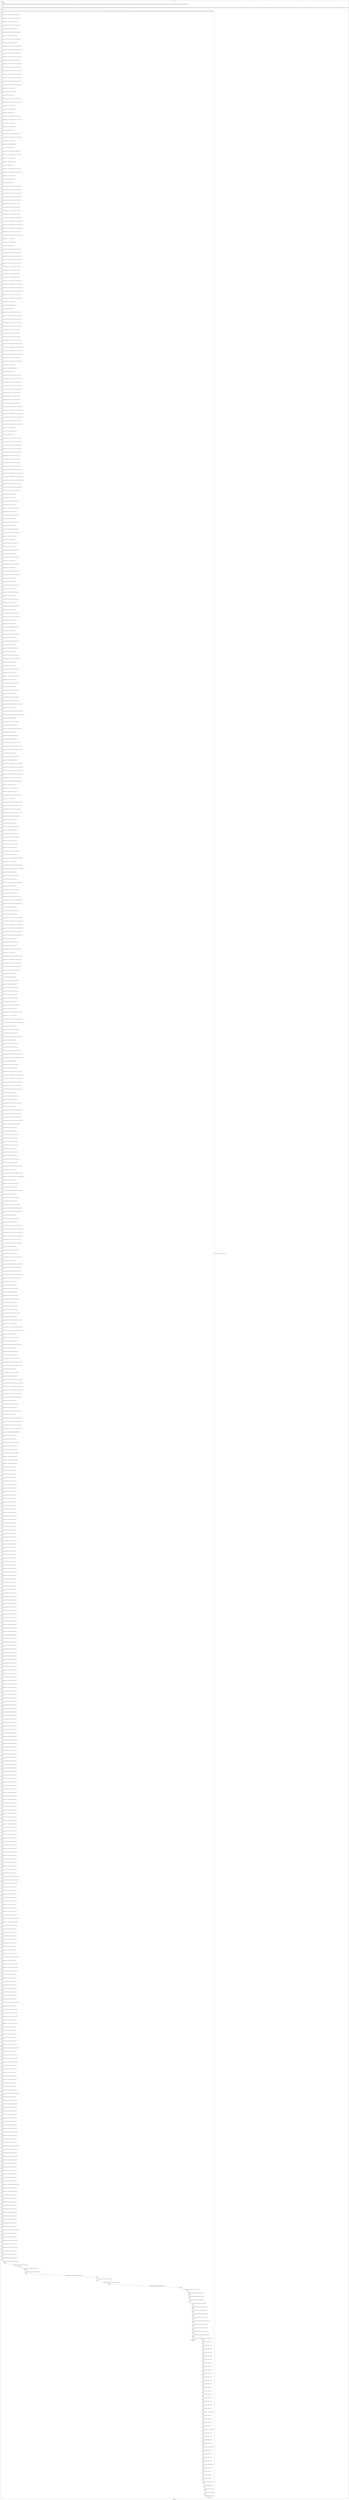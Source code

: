 digraph G {
label="Btor2XCFA";
subgraph cluster_0 {
label="main";
main_init[];
l1[];
l3[];
l4[];
l5[];
l6[];
l7[];
l8[];
l9[];
l10[];
l11[];
l12[];
l13[];
l14[];
l15[];
l16[];
l17[];
l18[];
l19[];
l20[];
l21[];
l22[];
l23[];
l24[];
l25[];
l26[];
l27[];
l28[];
l29[];
l30[];
l31[];
l32[];
l33[];
l34[];
l35[];
l36[];
l37[];
l38[];
l39[];
l40[];
l41[];
l42[];
l43[];
l44[];
l45[];
l46[];
l47[];
l48[];
l49[];
l50[];
l51[];
l52[];
l53[];
l54[];
l55[];
l56[];
l57[];
l58[];
l59[];
l60[];
l61[];
l62[];
l63[];
l64[];
l65[];
l66[];
l67[];
l68[];
l69[];
l70[];
l71[];
l72[];
l73[];
l74[];
l75[];
l76[];
l77[];
l78[];
l79[];
l80[];
l81[];
l82[];
l83[];
l84[];
l85[];
l86[];
l87[];
l88[];
l89[];
l90[];
l91[];
l92[];
l93[];
l94[];
l95[];
l96[];
l97[];
l98[];
l99[];
l100[];
l101[];
l102[];
l103[];
l104[];
l105[];
l106[];
l107[];
l108[];
l109[];
l110[];
l111[];
l112[];
l113[];
l114[];
l115[];
l116[];
l117[];
l118[];
l119[];
l120[];
l121[];
l122[];
l123[];
l124[];
l125[];
l126[];
l127[];
l128[];
l129[];
l130[];
l131[];
l132[];
l133[];
l134[];
l135[];
l136[];
l137[];
l138[];
l139[];
l140[];
l141[];
l142[];
l143[];
l144[];
l145[];
l146[];
l147[];
l148[];
l149[];
l150[];
l151[];
l152[];
l153[];
l154[];
l155[];
l156[];
l157[];
l158[];
l159[];
l160[];
l161[];
l162[];
l163[];
l164[];
l165[];
l166[];
l167[];
l168[];
l169[];
l170[];
l171[];
l172[];
l173[];
l174[];
l175[];
l176[];
l177[];
l178[];
l179[];
l180[];
l181[];
l182[];
l183[];
l184[];
l185[];
l186[];
l187[];
l188[];
l189[];
l190[];
l191[];
l192[];
l193[];
l194[];
l195[];
l196[];
l197[];
l198[];
l199[];
l200[];
l201[];
l202[];
l203[];
l204[];
l205[];
l206[];
l207[];
l208[];
l209[];
l210[];
l211[];
l212[];
l213[];
l214[];
l215[];
l216[];
l217[];
l218[];
l219[];
l220[];
l221[];
l222[];
l223[];
l224[];
l225[];
l226[];
l227[];
l228[];
l229[];
l230[];
l231[];
l232[];
l233[];
l234[];
l235[];
l236[];
l237[];
l238[];
l239[];
l240[];
l241[];
l242[];
l243[];
l244[];
l245[];
l246[];
l247[];
l248[];
l249[];
l250[];
l251[];
l252[];
l253[];
l254[];
l255[];
l256[];
l257[];
l258[];
l259[];
l260[];
l261[];
l262[];
l263[];
l264[];
l265[];
l266[];
l267[];
l268[];
l269[];
l270[];
l271[];
l272[];
l273[];
l274[];
l275[];
l276[];
l277[];
l278[];
l279[];
l280[];
l281[];
l282[];
l283[];
l284[];
l285[];
l286[];
l287[];
l288[];
l289[];
l290[];
l291[];
l292[];
l293[];
l294[];
l295[];
l296[];
l297[];
l298[];
l299[];
l300[];
l301[];
l302[];
l303[];
l304[];
l305[];
l306[];
l307[];
l308[];
l309[];
l310[];
l311[];
l312[];
l313[];
l314[];
l315[];
l316[];
l317[];
l318[];
l319[];
l320[];
l321[];
l322[];
l323[];
l324[];
l325[];
l326[];
l327[];
l328[];
l329[];
l330[];
l331[];
l332[];
l333[];
l334[];
l335[];
l336[];
l337[];
l338[];
l339[];
l340[];
l341[];
l342[];
l343[];
l344[];
l345[];
l346[];
l347[];
l348[];
l349[];
l350[];
l351[];
l352[];
l353[];
l354[];
l355[];
l356[];
l357[];
l358[];
l359[];
l360[];
l361[];
l362[];
l363[];
l364[];
l365[];
l366[];
l367[];
l368[];
l369[];
l370[];
l371[];
l372[];
l373[];
l374[];
l375[];
l376[];
l377[];
l378[];
l379[];
l380[];
l381[];
l382[];
l383[];
l384[];
l385[];
l386[];
l387[];
l388[];
l389[];
l390[];
l391[];
l392[];
l393[];
l394[];
l395[];
l396[];
l397[];
l398[];
l399[];
l400[];
l401[];
l402[];
l403[];
l404[];
l405[];
l406[];
l407[];
l408[];
l409[];
l410[];
l411[];
l412[];
l413[];
l414[];
l415[];
l416[];
l417[];
l418[];
l419[];
l420[];
l421[];
l422[];
l423[];
l424[];
l425[];
l426[];
l427[];
l428[];
l429[];
l430[];
l431[];
l432[];
l433[];
l434[];
l435[];
l436[];
l437[];
l438[];
l439[];
l440[];
l441[];
l442[];
l443[];
l444[];
l445[];
l446[];
l447[];
l448[];
l449[];
l450[];
l451[];
l452[];
l453[];
l454[];
l455[];
l456[];
l457[];
l458[];
l459[];
l460[];
l461[];
l462[];
l463[];
l464[];
l465[];
l466[];
l467[];
l468[];
l469[];
l470[];
l471[];
l472[];
l473[];
l474[];
l475[];
l476[];
l477[];
l478[];
l479[];
l480[];
l481[];
l482[];
l483[];
l484[];
l485[];
l486[];
l487[];
l488[];
l489[];
l490[];
l491[];
l492[];
l493[];
l494[];
l495[];
l496[];
l497[];
l498[];
l499[];
l500[];
l501[];
l502[];
l503[];
l504[];
l505[];
l506[];
l507[];
l508[];
l509[];
l510[];
l511[];
l512[];
l513[];
l514[];
l515[];
l516[];
l517[];
l518[];
l519[];
l520[];
l521[];
l522[];
l523[];
l524[];
l525[];
l526[];
l527[];
l528[];
l529[];
l530[];
l531[];
l532[];
l533[];
l534[];
l535[];
l536[];
l537[];
l538[];
l539[];
l540[];
l541[];
l542[];
l543[];
l544[];
l545[];
l546[];
l547[];
l548[];
l549[];
l550[];
l551[];
l552[];
l553[];
l554[];
l555[];
l556[];
l557[];
l558[];
l559[];
l560[];
l561[];
l562[];
l563[];
l564[];
l565[];
l566[];
l567[];
l568[];
l569[];
l570[];
l571[];
l572[];
l573[];
l574[];
l575[];
l576[];
l577[];
l578[];
l579[];
l580[];
l581[];
l582[];
l583[];
l584[];
l585[];
l586[];
l587[];
l588[];
l589[];
l590[];
l591[];
l592[];
l593[];
l594[];
l595[];
l596[];
l597[];
l598[];
l599[];
l600[];
l601[];
l602[];
l603[];
l604[];
l605[];
l606[];
l607[];
l608[];
l609[];
l610[];
l611[];
l612[];
l613[];
l614[];
l615[];
l616[];
l617[];
l618[];
l619[];
l620[];
l621[];
l622[];
l623[];
l624[];
l625[];
l626[];
l627[];
l628[];
l629[];
l630[];
l631[];
l632[];
l633[];
l634[];
l635[];
l636[];
l637[];
l638[];
l639[];
l640[];
l641[];
l642[];
l643[];
l644[];
l645[];
l646[];
l647[];
l648[];
l649[];
l650[];
l651[];
l652[];
l653[];
l654[];
l655[];
l656[];
l657[];
l658[];
l659[];
l660[];
l661[];
l662[];
l663[];
l664[];
l665[];
l666[];
l667[];
l668[];
main_error[];
l669[];
l670[];
l671[];
l672[];
l673[];
l674[];
l675[];
l676[];
l677[];
l678[];
l679[];
l680[];
l681[];
l682[];
l683[];
l684[];
l685[];
l686[];
l687[];
l688[];
l689[];
l690[];
l691[];
l692[];
l693[];
l694[];
l695[];
l696[];
l697[];
l698[];
l699[];
l700[];
l701[];
l702[];
l703[];
l704[];
l705[];
l706[];
l707[];
l708[];
l709[];
l710[];
l711[];
l712[];
l713[];
l714[];
main_init -> l1 [label="[(assign const_5 #b00000000),(assign const_46 #b0),(assign const_99 #b00000000000000000000000000000001),(assign const_100 #b00000000000000000000000000000000),(assign const_114 #b00000000),(assign const_116 #b00000001),(assign const_141 #b000000000000000000000000),(assign const_190 #b00000010),(assign const_192 #b00000011),(assign const_389 #b00000000000000000000000000000101),(assign const_401 #b00000101),(assign const_510 #b00000000000000000000000000000010),(assign const_555 #b00000000000000000000000000000011),(assign const_600 #b00000000000000000000000000000100)] "];
l3 -> l4 [label="[(havoc input_113),(havoc input_115),(havoc input_120),(havoc input_121),(havoc input_125),(havoc input_126),(havoc input_130),(havoc input_131),(havoc input_135),(havoc input_136),(havoc input_140),(havoc input_148),(havoc input_155),(havoc input_162),(havoc input_169),(havoc input_176),(havoc input_180),(havoc input_181),(havoc input_201),(havoc input_205),(havoc input_206),(havoc input_224),(havoc input_228),(havoc input_229),(havoc input_247),(havoc input_251),(havoc input_252),(havoc input_270),(havoc input_274),(havoc input_275),(havoc input_300),(havoc input_303),(havoc input_319),(havoc input_322),(havoc input_338),(havoc input_341),(havoc input_357),(havoc input_360),(havoc input_376),(havoc input_379)] "];
l4 -> l5 [label="[(assign ternary_101 (ite (= state_55 #b1) const_99 const_100))] "];
l5 -> l6 [label="[(assign ternary_102 (ite (= state_65 #b1) const_99 const_100))] "];
l6 -> l7 [label="[(assign binary_103 (bvadd ternary_101 ternary_102))] "];
l7 -> l8 [label="[(assign ternary_104 (ite (= state_75 #b1) const_99 const_100))] "];
l8 -> l9 [label="[(assign binary_105 (bvadd binary_103 ternary_104))] "];
l9 -> l10 [label="[(assign ternary_106 (ite (= state_85 #b1) const_99 const_100))] "];
l10 -> l11 [label="[(assign binary_107 (bvadd binary_105 ternary_106))] "];
l11 -> l12 [label="[(assign ternary_108 (ite (= state_95 #b1) const_99 const_100))] "];
l12 -> l13 [label="[(assign binary_109 (bvadd binary_107 ternary_108))] "];
l13 -> l14 [label="[(assign comparison_110 (ite (bvule binary_109 const_99) #b1 #b0))] "];
l14 -> l15 [label="[(assign binary_111 (bvand (bvnot state_97) (bvnot comparison_110)))] "];
l15 -> l16 [label="[(assign ternary_117 (ite (= input_115 #b1) const_116 state_6))] "];
l16 -> l17 [label="[(assign ternary_118 (ite (= input_113 #b1) const_114 ternary_117))] "];
l17 -> l18 [label="[(assign ternary_122 (ite (= input_121 #b1) const_116 state_8))] "];
l18 -> l19 [label="[(assign ternary_123 (ite (= input_120 #b1) const_114 ternary_122))] "];
l19 -> l20 [label="[(assign ternary_127 (ite (= input_126 #b1) const_116 state_10))] "];
l20 -> l21 [label="[(assign ternary_128 (ite (= input_125 #b1) const_114 ternary_127))] "];
l21 -> l22 [label="[(assign ternary_132 (ite (= input_131 #b1) const_116 state_12))] "];
l22 -> l23 [label="[(assign ternary_133 (ite (= input_130 #b1) const_114 ternary_132))] "];
l23 -> l24 [label="[(assign ternary_137 (ite (= input_136 #b1) const_116 state_14))] "];
l24 -> l25 [label="[(assign ternary_138 (ite (= input_135 #b1) const_114 ternary_137))] "];
l25 -> l26 [label="[(assign binary_142 (++ const_141 state_28))] "];
l26 -> l27 [label="[(assign binary_143 (bvadd const_99 binary_142))] "];
l27 -> l28 [label="[(assign slice_144 (extract binary_143 0 8))] "];
l28 -> l29 [label="[(assign ternary_145 (ite (= input_113 #b1) slice_144 state_16))] "];
l29 -> l30 [label="[(assign ternary_146 (ite (= input_140 #b1) const_114 ternary_145))] "];
l30 -> l31 [label="[(assign binary_149 (++ const_141 state_32))] "];
l31 -> l32 [label="[(assign binary_150 (bvadd const_99 binary_149))] "];
l32 -> l33 [label="[(assign slice_151 (extract binary_150 0 8))] "];
l33 -> l34 [label="[(assign ternary_152 (ite (= input_120 #b1) slice_151 state_18))] "];
l34 -> l35 [label="[(assign ternary_153 (ite (= input_148 #b1) const_114 ternary_152))] "];
l35 -> l36 [label="[(assign binary_156 (++ const_141 state_36))] "];
l36 -> l37 [label="[(assign binary_157 (bvadd const_99 binary_156))] "];
l37 -> l38 [label="[(assign slice_158 (extract binary_157 0 8))] "];
l38 -> l39 [label="[(assign ternary_159 (ite (= input_125 #b1) slice_158 state_20))] "];
l39 -> l40 [label="[(assign ternary_160 (ite (= input_155 #b1) const_114 ternary_159))] "];
l40 -> l41 [label="[(assign binary_163 (++ const_141 state_40))] "];
l41 -> l42 [label="[(assign binary_164 (bvadd const_99 binary_163))] "];
l42 -> l43 [label="[(assign slice_165 (extract binary_164 0 8))] "];
l43 -> l44 [label="[(assign ternary_166 (ite (= input_130 #b1) slice_165 state_22))] "];
l44 -> l45 [label="[(assign ternary_167 (ite (= input_162 #b1) const_114 ternary_166))] "];
l45 -> l46 [label="[(assign binary_170 (++ const_141 state_44))] "];
l46 -> l47 [label="[(assign binary_171 (bvadd const_99 binary_170))] "];
l47 -> l48 [label="[(assign slice_172 (extract binary_171 0 8))] "];
l48 -> l49 [label="[(assign ternary_173 (ite (= input_135 #b1) slice_172 state_24))] "];
l49 -> l50 [label="[(assign ternary_174 (ite (= input_169 #b1) const_114 ternary_173))] "];
l50 -> l51 [label="[(assign binary_177 (++ const_141 state_26))] "];
l51 -> l52 [label="[(assign binary_178 (bvadd const_99 binary_177))] "];
l52 -> l53 [label="[(assign slice_179 (extract binary_178 0 8))] "];
l53 -> l54 [label="[(assign ternary_182 (ite (= input_115 #b1) const_114 state_26))] "];
l54 -> l55 [label="[(assign ternary_183 (ite (= input_181 #b1) slice_179 ternary_182))] "];
l55 -> l56 [label="[(assign ternary_184 (ite (= input_180 #b1) slice_179 ternary_183))] "];
l56 -> l57 [label="[(assign ternary_185 (ite (= input_113 #b1) const_114 ternary_184))] "];
l57 -> l58 [label="[(assign ternary_186 (ite (= input_176 #b1) slice_179 ternary_185))] "];
l58 -> l59 [label="[(assign comparison_188 (ite (= const_114 state_26) #b1 #b0))] "];
l59 -> l60 [label="[(assign comparison_189 (ite (= const_116 state_26) #b1 #b0))] "];
l60 -> l61 [label="[(assign comparison_191 (ite (= const_190 state_26) #b1 #b0))] "];
l61 -> l62 [label="[(assign comparison_193 (ite (= const_192 state_26) #b1 #b0))] "];
l62 -> l63 [label="[(assign ternary_194 (ite (= comparison_193 #b1) state_22 state_24))] "];
l63 -> l64 [label="[(assign ternary_195 (ite (= comparison_191 #b1) state_20 ternary_194))] "];
l64 -> l65 [label="[(assign ternary_196 (ite (= comparison_189 #b1) state_18 ternary_195))] "];
l65 -> l66 [label="[(assign ternary_197 (ite (= comparison_188 #b1) state_16 ternary_196))] "];
l66 -> l67 [label="[(assign ternary_198 (ite (= input_115 #b1) const_114 state_28))] "];
l67 -> l68 [label="[(assign ternary_199 (ite (= input_181 #b1) ternary_197 ternary_198))] "];
l68 -> l69 [label="[(assign binary_202 (++ const_141 state_30))] "];
l69 -> l70 [label="[(assign binary_203 (bvadd const_99 binary_202))] "];
l70 -> l71 [label="[(assign slice_204 (extract binary_203 0 8))] "];
l71 -> l72 [label="[(assign ternary_207 (ite (= input_121 #b1) const_114 state_30))] "];
l72 -> l73 [label="[(assign ternary_208 (ite (= input_206 #b1) slice_204 ternary_207))] "];
l73 -> l74 [label="[(assign ternary_209 (ite (= input_205 #b1) slice_204 ternary_208))] "];
l74 -> l75 [label="[(assign ternary_210 (ite (= input_120 #b1) const_114 ternary_209))] "];
l75 -> l76 [label="[(assign ternary_211 (ite (= input_201 #b1) slice_204 ternary_210))] "];
l76 -> l77 [label="[(assign comparison_213 (ite (= const_114 state_30) #b1 #b0))] "];
l77 -> l78 [label="[(assign comparison_214 (ite (= const_116 state_30) #b1 #b0))] "];
l78 -> l79 [label="[(assign comparison_215 (ite (= const_190 state_30) #b1 #b0))] "];
l79 -> l80 [label="[(assign comparison_216 (ite (= const_192 state_30) #b1 #b0))] "];
l80 -> l81 [label="[(assign ternary_217 (ite (= comparison_216 #b1) state_22 state_24))] "];
l81 -> l82 [label="[(assign ternary_218 (ite (= comparison_215 #b1) state_20 ternary_217))] "];
l82 -> l83 [label="[(assign ternary_219 (ite (= comparison_214 #b1) state_18 ternary_218))] "];
l83 -> l84 [label="[(assign ternary_220 (ite (= comparison_213 #b1) state_16 ternary_219))] "];
l84 -> l85 [label="[(assign ternary_221 (ite (= input_121 #b1) const_114 state_32))] "];
l85 -> l86 [label="[(assign ternary_222 (ite (= input_206 #b1) ternary_220 ternary_221))] "];
l86 -> l87 [label="[(assign binary_225 (++ const_141 state_34))] "];
l87 -> l88 [label="[(assign binary_226 (bvadd const_99 binary_225))] "];
l88 -> l89 [label="[(assign slice_227 (extract binary_226 0 8))] "];
l89 -> l90 [label="[(assign ternary_230 (ite (= input_126 #b1) const_114 state_34))] "];
l90 -> l91 [label="[(assign ternary_231 (ite (= input_229 #b1) slice_227 ternary_230))] "];
l91 -> l92 [label="[(assign ternary_232 (ite (= input_228 #b1) slice_227 ternary_231))] "];
l92 -> l93 [label="[(assign ternary_233 (ite (= input_125 #b1) const_114 ternary_232))] "];
l93 -> l94 [label="[(assign ternary_234 (ite (= input_224 #b1) slice_227 ternary_233))] "];
l94 -> l95 [label="[(assign comparison_236 (ite (= const_114 state_34) #b1 #b0))] "];
l95 -> l96 [label="[(assign comparison_237 (ite (= const_116 state_34) #b1 #b0))] "];
l96 -> l97 [label="[(assign comparison_238 (ite (= const_190 state_34) #b1 #b0))] "];
l97 -> l98 [label="[(assign comparison_239 (ite (= const_192 state_34) #b1 #b0))] "];
l98 -> l99 [label="[(assign ternary_240 (ite (= comparison_239 #b1) state_22 state_24))] "];
l99 -> l100 [label="[(assign ternary_241 (ite (= comparison_238 #b1) state_20 ternary_240))] "];
l100 -> l101 [label="[(assign ternary_242 (ite (= comparison_237 #b1) state_18 ternary_241))] "];
l101 -> l102 [label="[(assign ternary_243 (ite (= comparison_236 #b1) state_16 ternary_242))] "];
l102 -> l103 [label="[(assign ternary_244 (ite (= input_126 #b1) const_114 state_36))] "];
l103 -> l104 [label="[(assign ternary_245 (ite (= input_229 #b1) ternary_243 ternary_244))] "];
l104 -> l105 [label="[(assign binary_248 (++ const_141 state_38))] "];
l105 -> l106 [label="[(assign binary_249 (bvadd const_99 binary_248))] "];
l106 -> l107 [label="[(assign slice_250 (extract binary_249 0 8))] "];
l107 -> l108 [label="[(assign ternary_253 (ite (= input_131 #b1) const_114 state_38))] "];
l108 -> l109 [label="[(assign ternary_254 (ite (= input_252 #b1) slice_250 ternary_253))] "];
l109 -> l110 [label="[(assign ternary_255 (ite (= input_251 #b1) slice_250 ternary_254))] "];
l110 -> l111 [label="[(assign ternary_256 (ite (= input_130 #b1) const_114 ternary_255))] "];
l111 -> l112 [label="[(assign ternary_257 (ite (= input_247 #b1) slice_250 ternary_256))] "];
l112 -> l113 [label="[(assign comparison_259 (ite (= const_114 state_38) #b1 #b0))] "];
l113 -> l114 [label="[(assign comparison_260 (ite (= const_116 state_38) #b1 #b0))] "];
l114 -> l115 [label="[(assign comparison_261 (ite (= const_190 state_38) #b1 #b0))] "];
l115 -> l116 [label="[(assign comparison_262 (ite (= const_192 state_38) #b1 #b0))] "];
l116 -> l117 [label="[(assign ternary_263 (ite (= comparison_262 #b1) state_22 state_24))] "];
l117 -> l118 [label="[(assign ternary_264 (ite (= comparison_261 #b1) state_20 ternary_263))] "];
l118 -> l119 [label="[(assign ternary_265 (ite (= comparison_260 #b1) state_18 ternary_264))] "];
l119 -> l120 [label="[(assign ternary_266 (ite (= comparison_259 #b1) state_16 ternary_265))] "];
l120 -> l121 [label="[(assign ternary_267 (ite (= input_131 #b1) const_114 state_40))] "];
l121 -> l122 [label="[(assign ternary_268 (ite (= input_252 #b1) ternary_266 ternary_267))] "];
l122 -> l123 [label="[(assign binary_271 (++ const_141 state_42))] "];
l123 -> l124 [label="[(assign binary_272 (bvadd const_99 binary_271))] "];
l124 -> l125 [label="[(assign slice_273 (extract binary_272 0 8))] "];
l125 -> l126 [label="[(assign ternary_276 (ite (= input_136 #b1) const_114 state_42))] "];
l126 -> l127 [label="[(assign ternary_277 (ite (= input_275 #b1) slice_273 ternary_276))] "];
l127 -> l128 [label="[(assign ternary_278 (ite (= input_274 #b1) slice_273 ternary_277))] "];
l128 -> l129 [label="[(assign ternary_279 (ite (= input_135 #b1) const_114 ternary_278))] "];
l129 -> l130 [label="[(assign ternary_280 (ite (= input_270 #b1) slice_273 ternary_279))] "];
l130 -> l131 [label="[(assign comparison_282 (ite (= const_114 state_42) #b1 #b0))] "];
l131 -> l132 [label="[(assign comparison_283 (ite (= const_116 state_42) #b1 #b0))] "];
l132 -> l133 [label="[(assign comparison_284 (ite (= const_190 state_42) #b1 #b0))] "];
l133 -> l134 [label="[(assign comparison_285 (ite (= const_192 state_42) #b1 #b0))] "];
l134 -> l135 [label="[(assign ternary_286 (ite (= comparison_285 #b1) state_22 state_24))] "];
l135 -> l136 [label="[(assign ternary_287 (ite (= comparison_284 #b1) state_20 ternary_286))] "];
l136 -> l137 [label="[(assign ternary_288 (ite (= comparison_283 #b1) state_18 ternary_287))] "];
l137 -> l138 [label="[(assign ternary_289 (ite (= comparison_282 #b1) state_16 ternary_288))] "];
l138 -> l139 [label="[(assign ternary_290 (ite (= input_136 #b1) const_114 state_44))] "];
l139 -> l140 [label="[(assign ternary_291 (ite (= input_275 #b1) ternary_289 ternary_290))] "];
l140 -> l141 [label="[(assign binary_293 (bvand (bvnot state_47) (bvnot input_115)))] "];
l141 -> l142 [label="[(assign binary_294 (bvor binary_293 input_140))] "];
l142 -> l143 [label="[(assign binary_296 (bvor state_49 input_115))] "];
l143 -> l144 [label="[(assign binary_297 (bvand binary_296 (bvnot input_113)))] "];
l144 -> l145 [label="[(assign binary_299 (bvor state_51 input_113))] "];
l145 -> l146 [label="[(assign binary_301 (bvand binary_299 (bvnot input_300)))] "];
l146 -> l147 [label="[(assign binary_302 (bvor binary_301 input_176))] "];
l147 -> l148 [label="[(assign binary_304 (bvand binary_302 (bvnot input_303)))] "];
l148 -> l149 [label="[(assign binary_306 (bvor state_53 input_300))] "];
l149 -> l150 [label="[(assign binary_307 (bvand binary_306 (bvnot input_176)))] "];
l150 -> l151 [label="[(assign binary_309 (bvor state_55 input_303))] "];
l151 -> l152 [label="[(assign binary_310 (bvand binary_309 (bvnot input_140)))] "];
l152 -> l153 [label="[(assign binary_312 (bvand (bvnot state_57) (bvnot input_121)))] "];
l153 -> l154 [label="[(assign binary_313 (bvor binary_312 input_148))] "];
l154 -> l155 [label="[(assign binary_315 (bvor state_59 input_121))] "];
l155 -> l156 [label="[(assign binary_316 (bvand binary_315 (bvnot input_120)))] "];
l156 -> l157 [label="[(assign binary_318 (bvor state_61 input_120))] "];
l157 -> l158 [label="[(assign binary_320 (bvand binary_318 (bvnot input_319)))] "];
l158 -> l159 [label="[(assign binary_321 (bvor binary_320 input_201))] "];
l159 -> l160 [label="[(assign binary_323 (bvand binary_321 (bvnot input_322)))] "];
l160 -> l161 [label="[(assign binary_325 (bvor state_63 input_319))] "];
l161 -> l162 [label="[(assign binary_326 (bvand binary_325 (bvnot input_201)))] "];
l162 -> l163 [label="[(assign binary_328 (bvor state_65 input_322))] "];
l163 -> l164 [label="[(assign binary_329 (bvand binary_328 (bvnot input_148)))] "];
l164 -> l165 [label="[(assign binary_331 (bvand (bvnot state_67) (bvnot input_126)))] "];
l165 -> l166 [label="[(assign binary_332 (bvor binary_331 input_155))] "];
l166 -> l167 [label="[(assign binary_334 (bvor state_69 input_126))] "];
l167 -> l168 [label="[(assign binary_335 (bvand binary_334 (bvnot input_125)))] "];
l168 -> l169 [label="[(assign binary_337 (bvor state_71 input_125))] "];
l169 -> l170 [label="[(assign binary_339 (bvand binary_337 (bvnot input_338)))] "];
l170 -> l171 [label="[(assign binary_340 (bvor binary_339 input_224))] "];
l171 -> l172 [label="[(assign binary_342 (bvand binary_340 (bvnot input_341)))] "];
l172 -> l173 [label="[(assign binary_344 (bvor state_73 input_338))] "];
l173 -> l174 [label="[(assign binary_345 (bvand binary_344 (bvnot input_224)))] "];
l174 -> l175 [label="[(assign binary_347 (bvor state_75 input_341))] "];
l175 -> l176 [label="[(assign binary_348 (bvand binary_347 (bvnot input_155)))] "];
l176 -> l177 [label="[(assign binary_350 (bvand (bvnot state_77) (bvnot input_131)))] "];
l177 -> l178 [label="[(assign binary_351 (bvor binary_350 input_162))] "];
l178 -> l179 [label="[(assign binary_353 (bvor state_79 input_131))] "];
l179 -> l180 [label="[(assign binary_354 (bvand binary_353 (bvnot input_130)))] "];
l180 -> l181 [label="[(assign binary_356 (bvor state_81 input_130))] "];
l181 -> l182 [label="[(assign binary_358 (bvand binary_356 (bvnot input_357)))] "];
l182 -> l183 [label="[(assign binary_359 (bvor binary_358 input_247))] "];
l183 -> l184 [label="[(assign binary_361 (bvand binary_359 (bvnot input_360)))] "];
l184 -> l185 [label="[(assign binary_363 (bvor state_83 input_357))] "];
l185 -> l186 [label="[(assign binary_364 (bvand binary_363 (bvnot input_247)))] "];
l186 -> l187 [label="[(assign binary_366 (bvor state_85 input_360))] "];
l187 -> l188 [label="[(assign binary_367 (bvand binary_366 (bvnot input_162)))] "];
l188 -> l189 [label="[(assign binary_369 (bvand (bvnot state_87) (bvnot input_136)))] "];
l189 -> l190 [label="[(assign binary_370 (bvor binary_369 input_169))] "];
l190 -> l191 [label="[(assign binary_372 (bvor state_89 input_136))] "];
l191 -> l192 [label="[(assign binary_373 (bvand binary_372 (bvnot input_135)))] "];
l192 -> l193 [label="[(assign binary_375 (bvor state_91 input_135))] "];
l193 -> l194 [label="[(assign binary_377 (bvand binary_375 (bvnot input_376)))] "];
l194 -> l195 [label="[(assign binary_378 (bvor binary_377 input_270))] "];
l195 -> l196 [label="[(assign binary_380 (bvand binary_378 (bvnot input_379)))] "];
l196 -> l197 [label="[(assign binary_382 (bvor state_93 input_376))] "];
l197 -> l198 [label="[(assign binary_383 (bvand binary_382 (bvnot input_270)))] "];
l198 -> l199 [label="[(assign binary_385 (bvor state_95 input_379))] "];
l199 -> l200 [label="[(assign binary_386 (bvand binary_385 (bvnot input_169)))] "];
l200 -> l201 [label="[(assign binary_388 (bvor (bvnot state_47) (bvnot input_115)))] "];
l201 -> l202 [label="[(assign comparison_390 (ite (bvule const_389 binary_177) #b1 #b0))] "];
l202 -> l203 [label="[(assign binary_391 (++ const_141 ternary_197))] "];
l203 -> l204 [label="[(assign comparison_392 (ite (bvule binary_391 binary_142) #b1 #b0))] "];
l204 -> l205 [label="[(assign binary_393 (bvand (bvnot comparison_390) (bvnot comparison_392)))] "];
l205 -> l206 [label="[(assign binary_394 (bvand state_49 binary_393))] "];
l206 -> l207 [label="[(assign binary_395 (bvor (bvnot input_181) binary_394))] "];
l207 -> l208 [label="[(assign binary_396 (bvand binary_388 binary_395))] "];
l208 -> l209 [label="[(assign binary_397 (bvand (bvnot comparison_390) comparison_392))] "];
l209 -> l210 [label="[(assign binary_398 (bvand state_49 binary_397))] "];
l210 -> l211 [label="[(assign binary_399 (bvor (bvnot input_180) binary_398))] "];
l211 -> l212 [label="[(assign binary_400 (bvand binary_396 binary_399))] "];
l212 -> l213 [label="[(assign comparison_402 (ite (= const_401 state_26) #b1 #b0))] "];
l213 -> l214 [label="[(assign comparison_403 (ite (bvule const_389 binary_142) #b1 #b0))] "];
l214 -> l215 [label="[(assign binary_404 (bvand comparison_402 (bvnot comparison_403)))] "];
l215 -> l216 [label="[(assign binary_405 (bvand state_49 binary_404))] "];
l216 -> l217 [label="[(assign binary_406 (bvor (bvnot input_113) binary_405))] "];
l217 -> l218 [label="[(assign binary_407 (bvand binary_400 binary_406))] "];
l218 -> l219 [label="[(assign ternary_408 (ite (= comparison_193 #b1) state_12 state_14))] "];
l219 -> l220 [label="[(assign ternary_409 (ite (= comparison_191 #b1) state_10 ternary_408))] "];
l220 -> l221 [label="[(assign ternary_410 (ite (= comparison_189 #b1) state_8 ternary_409))] "];
l221 -> l222 [label="[(assign ternary_411 (ite (= comparison_188 #b1) state_6 ternary_410))] "];
l222 -> l223 [label="[(assign comparison_412 (ite (= const_114 ternary_411) #b1 #b0))] "];
l223 -> l224 [label="[(assign binary_413 (bvand (bvnot comparison_390) comparison_412))] "];
l224 -> l225 [label="[(assign binary_414 (bvand state_51 binary_413))] "];
l225 -> l226 [label="[(assign binary_415 (bvor (bvnot input_300) binary_414))] "];
l226 -> l227 [label="[(assign binary_416 (bvand binary_407 binary_415))] "];
l227 -> l228 [label="[(assign comparison_417 (ite (= const_114 ternary_197) #b1 #b0))] "];
l228 -> l229 [label="[(assign binary_418 (++ const_141 state_16))] "];
l229 -> l230 [label="[(assign comparison_419 (ite (bvule binary_391 binary_418) #b1 #b0))] "];
l230 -> l231 [label="[(assign binary_420 (bvor comparison_417 (bvnot comparison_419)))] "];
l231 -> l232 [label="[(assign comparison_421 (ite (= ternary_197 state_16) #b1 #b0))] "];
l232 -> l233 [label="[(assign comparison_422 (ite (bvule const_100 binary_177) #b1 #b0))] "];
l233 -> l234 [label="[(assign binary_423 (bvand comparison_421 comparison_422))] "];
l234 -> l235 [label="[(assign binary_424 (bvor binary_420 binary_423))] "];
l235 -> l236 [label="[(assign binary_425 (bvand state_53 binary_424))] "];
l236 -> l237 [label="[(assign binary_426 (bvor (bvnot input_176) binary_425))] "];
l237 -> l238 [label="[(assign binary_427 (bvand binary_416 binary_426))] "];
l238 -> l239 [label="[(assign binary_428 (bvand state_51 comparison_402))] "];
l239 -> l240 [label="[(assign binary_429 (bvor (bvnot input_303) binary_428))] "];
l240 -> l241 [label="[(assign binary_430 (bvand binary_427 binary_429))] "];
l241 -> l242 [label="[(assign binary_431 (bvor state_55 (bvnot input_140)))] "];
l242 -> l243 [label="[(assign binary_432 (bvand binary_430 binary_431))] "];
l243 -> l244 [label="[(assign binary_433 (bvor (bvnot state_57) (bvnot input_121)))] "];
l244 -> l245 [label="[(assign binary_434 (bvand binary_432 binary_433))] "];
l245 -> l246 [label="[(assign comparison_435 (ite (bvule const_389 binary_202) #b1 #b0))] "];
l246 -> l247 [label="[(assign binary_436 (++ const_141 ternary_220))] "];
l247 -> l248 [label="[(assign comparison_437 (ite (bvule binary_436 binary_149) #b1 #b0))] "];
l248 -> l249 [label="[(assign binary_438 (bvand (bvnot comparison_435) (bvnot comparison_437)))] "];
l249 -> l250 [label="[(assign binary_439 (bvand state_59 binary_438))] "];
l250 -> l251 [label="[(assign binary_440 (bvor (bvnot input_206) binary_439))] "];
l251 -> l252 [label="[(assign binary_441 (bvand binary_434 binary_440))] "];
l252 -> l253 [label="[(assign binary_442 (bvand (bvnot comparison_435) comparison_437))] "];
l253 -> l254 [label="[(assign binary_443 (bvand state_59 binary_442))] "];
l254 -> l255 [label="[(assign binary_444 (bvor (bvnot input_205) binary_443))] "];
l255 -> l256 [label="[(assign binary_445 (bvand binary_441 binary_444))] "];
l256 -> l257 [label="[(assign comparison_446 (ite (= const_401 state_30) #b1 #b0))] "];
l257 -> l258 [label="[(assign comparison_447 (ite (bvule const_389 binary_149) #b1 #b0))] "];
l258 -> l259 [label="[(assign binary_448 (bvand comparison_446 (bvnot comparison_447)))] "];
l259 -> l260 [label="[(assign binary_449 (bvand state_59 binary_448))] "];
l260 -> l261 [label="[(assign binary_450 (bvor (bvnot input_120) binary_449))] "];
l261 -> l262 [label="[(assign binary_451 (bvand binary_445 binary_450))] "];
l262 -> l263 [label="[(assign ternary_452 (ite (= comparison_216 #b1) state_12 state_14))] "];
l263 -> l264 [label="[(assign ternary_453 (ite (= comparison_215 #b1) state_10 ternary_452))] "];
l264 -> l265 [label="[(assign ternary_454 (ite (= comparison_214 #b1) state_8 ternary_453))] "];
l265 -> l266 [label="[(assign ternary_455 (ite (= comparison_213 #b1) state_6 ternary_454))] "];
l266 -> l267 [label="[(assign comparison_456 (ite (= const_114 ternary_455) #b1 #b0))] "];
l267 -> l268 [label="[(assign binary_457 (bvand (bvnot comparison_435) comparison_456))] "];
l268 -> l269 [label="[(assign binary_458 (bvand state_61 binary_457))] "];
l269 -> l270 [label="[(assign binary_459 (bvor (bvnot input_319) binary_458))] "];
l270 -> l271 [label="[(assign binary_460 (bvand binary_451 binary_459))] "];
l271 -> l272 [label="[(assign comparison_461 (ite (= const_114 ternary_220) #b1 #b0))] "];
l272 -> l273 [label="[(assign binary_462 (++ const_141 state_18))] "];
l273 -> l274 [label="[(assign comparison_463 (ite (bvule binary_436 binary_462) #b1 #b0))] "];
l274 -> l275 [label="[(assign binary_464 (bvor comparison_461 (bvnot comparison_463)))] "];
l275 -> l276 [label="[(assign comparison_465 (ite (= ternary_220 state_18) #b1 #b0))] "];
l276 -> l277 [label="[(assign comparison_466 (ite (bvule const_99 binary_202) #b1 #b0))] "];
l277 -> l278 [label="[(assign binary_467 (bvand comparison_465 comparison_466))] "];
l278 -> l279 [label="[(assign binary_468 (bvor binary_464 binary_467))] "];
l279 -> l280 [label="[(assign binary_469 (bvand state_63 binary_468))] "];
l280 -> l281 [label="[(assign binary_470 (bvor (bvnot input_201) binary_469))] "];
l281 -> l282 [label="[(assign binary_471 (bvand binary_460 binary_470))] "];
l282 -> l283 [label="[(assign binary_472 (bvand state_61 comparison_446))] "];
l283 -> l284 [label="[(assign binary_473 (bvor (bvnot input_322) binary_472))] "];
l284 -> l285 [label="[(assign binary_474 (bvand binary_471 binary_473))] "];
l285 -> l286 [label="[(assign binary_475 (bvor state_65 (bvnot input_148)))] "];
l286 -> l287 [label="[(assign binary_476 (bvand binary_474 binary_475))] "];
l287 -> l288 [label="[(assign binary_477 (bvor (bvnot state_67) (bvnot input_126)))] "];
l288 -> l289 [label="[(assign binary_478 (bvand binary_476 binary_477))] "];
l289 -> l290 [label="[(assign comparison_479 (ite (bvule const_389 binary_225) #b1 #b0))] "];
l290 -> l291 [label="[(assign binary_480 (++ const_141 ternary_243))] "];
l291 -> l292 [label="[(assign comparison_481 (ite (bvule binary_480 binary_156) #b1 #b0))] "];
l292 -> l293 [label="[(assign binary_482 (bvand (bvnot comparison_479) (bvnot comparison_481)))] "];
l293 -> l294 [label="[(assign binary_483 (bvand state_69 binary_482))] "];
l294 -> l295 [label="[(assign binary_484 (bvor (bvnot input_229) binary_483))] "];
l295 -> l296 [label="[(assign binary_485 (bvand binary_478 binary_484))] "];
l296 -> l297 [label="[(assign binary_486 (bvand (bvnot comparison_479) comparison_481))] "];
l297 -> l298 [label="[(assign binary_487 (bvand state_69 binary_486))] "];
l298 -> l299 [label="[(assign binary_488 (bvor (bvnot input_228) binary_487))] "];
l299 -> l300 [label="[(assign binary_489 (bvand binary_485 binary_488))] "];
l300 -> l301 [label="[(assign comparison_490 (ite (= const_401 state_34) #b1 #b0))] "];
l301 -> l302 [label="[(assign comparison_491 (ite (bvule const_389 binary_156) #b1 #b0))] "];
l302 -> l303 [label="[(assign binary_492 (bvand comparison_490 (bvnot comparison_491)))] "];
l303 -> l304 [label="[(assign binary_493 (bvand state_69 binary_492))] "];
l304 -> l305 [label="[(assign binary_494 (bvor (bvnot input_125) binary_493))] "];
l305 -> l306 [label="[(assign binary_495 (bvand binary_489 binary_494))] "];
l306 -> l307 [label="[(assign ternary_496 (ite (= comparison_239 #b1) state_12 state_14))] "];
l307 -> l308 [label="[(assign ternary_497 (ite (= comparison_238 #b1) state_10 ternary_496))] "];
l308 -> l309 [label="[(assign ternary_498 (ite (= comparison_237 #b1) state_8 ternary_497))] "];
l309 -> l310 [label="[(assign ternary_499 (ite (= comparison_236 #b1) state_6 ternary_498))] "];
l310 -> l311 [label="[(assign comparison_500 (ite (= const_114 ternary_499) #b1 #b0))] "];
l311 -> l312 [label="[(assign binary_501 (bvand (bvnot comparison_479) comparison_500))] "];
l312 -> l313 [label="[(assign binary_502 (bvand state_71 binary_501))] "];
l313 -> l314 [label="[(assign binary_503 (bvor (bvnot input_338) binary_502))] "];
l314 -> l315 [label="[(assign binary_504 (bvand binary_495 binary_503))] "];
l315 -> l316 [label="[(assign comparison_505 (ite (= const_114 ternary_243) #b1 #b0))] "];
l316 -> l317 [label="[(assign binary_506 (++ const_141 state_20))] "];
l317 -> l318 [label="[(assign comparison_507 (ite (bvule binary_480 binary_506) #b1 #b0))] "];
l318 -> l319 [label="[(assign binary_508 (bvor comparison_505 (bvnot comparison_507)))] "];
l319 -> l320 [label="[(assign comparison_509 (ite (= ternary_243 state_20) #b1 #b0))] "];
l320 -> l321 [label="[(assign comparison_511 (ite (bvule const_510 binary_225) #b1 #b0))] "];
l321 -> l322 [label="[(assign binary_512 (bvand comparison_509 comparison_511))] "];
l322 -> l323 [label="[(assign binary_513 (bvor binary_508 binary_512))] "];
l323 -> l324 [label="[(assign binary_514 (bvand state_73 binary_513))] "];
l324 -> l325 [label="[(assign binary_515 (bvor (bvnot input_224) binary_514))] "];
l325 -> l326 [label="[(assign binary_516 (bvand binary_504 binary_515))] "];
l326 -> l327 [label="[(assign binary_517 (bvand state_71 comparison_490))] "];
l327 -> l328 [label="[(assign binary_518 (bvor (bvnot input_341) binary_517))] "];
l328 -> l329 [label="[(assign binary_519 (bvand binary_516 binary_518))] "];
l329 -> l330 [label="[(assign binary_520 (bvor state_75 (bvnot input_155)))] "];
l330 -> l331 [label="[(assign binary_521 (bvand binary_519 binary_520))] "];
l331 -> l332 [label="[(assign binary_522 (bvor (bvnot state_77) (bvnot input_131)))] "];
l332 -> l333 [label="[(assign binary_523 (bvand binary_521 binary_522))] "];
l333 -> l334 [label="[(assign comparison_524 (ite (bvule const_389 binary_248) #b1 #b0))] "];
l334 -> l335 [label="[(assign binary_525 (++ const_141 ternary_266))] "];
l335 -> l336 [label="[(assign comparison_526 (ite (bvule binary_525 binary_163) #b1 #b0))] "];
l336 -> l337 [label="[(assign binary_527 (bvand (bvnot comparison_524) (bvnot comparison_526)))] "];
l337 -> l338 [label="[(assign binary_528 (bvand state_79 binary_527))] "];
l338 -> l339 [label="[(assign binary_529 (bvor (bvnot input_252) binary_528))] "];
l339 -> l340 [label="[(assign binary_530 (bvand binary_523 binary_529))] "];
l340 -> l341 [label="[(assign binary_531 (bvand (bvnot comparison_524) comparison_526))] "];
l341 -> l342 [label="[(assign binary_532 (bvand state_79 binary_531))] "];
l342 -> l343 [label="[(assign binary_533 (bvor (bvnot input_251) binary_532))] "];
l343 -> l344 [label="[(assign binary_534 (bvand binary_530 binary_533))] "];
l344 -> l345 [label="[(assign comparison_535 (ite (= const_401 state_38) #b1 #b0))] "];
l345 -> l346 [label="[(assign comparison_536 (ite (bvule const_389 binary_163) #b1 #b0))] "];
l346 -> l347 [label="[(assign binary_537 (bvand comparison_535 (bvnot comparison_536)))] "];
l347 -> l348 [label="[(assign binary_538 (bvand state_79 binary_537))] "];
l348 -> l349 [label="[(assign binary_539 (bvor (bvnot input_130) binary_538))] "];
l349 -> l350 [label="[(assign binary_540 (bvand binary_534 binary_539))] "];
l350 -> l351 [label="[(assign ternary_541 (ite (= comparison_262 #b1) state_12 state_14))] "];
l351 -> l352 [label="[(assign ternary_542 (ite (= comparison_261 #b1) state_10 ternary_541))] "];
l352 -> l353 [label="[(assign ternary_543 (ite (= comparison_260 #b1) state_8 ternary_542))] "];
l353 -> l354 [label="[(assign ternary_544 (ite (= comparison_259 #b1) state_6 ternary_543))] "];
l354 -> l355 [label="[(assign comparison_545 (ite (= const_114 ternary_544) #b1 #b0))] "];
l355 -> l356 [label="[(assign binary_546 (bvand (bvnot comparison_524) comparison_545))] "];
l356 -> l357 [label="[(assign binary_547 (bvand state_81 binary_546))] "];
l357 -> l358 [label="[(assign binary_548 (bvor (bvnot input_357) binary_547))] "];
l358 -> l359 [label="[(assign binary_549 (bvand binary_540 binary_548))] "];
l359 -> l360 [label="[(assign comparison_550 (ite (= const_114 ternary_266) #b1 #b0))] "];
l360 -> l361 [label="[(assign binary_551 (++ const_141 state_22))] "];
l361 -> l362 [label="[(assign comparison_552 (ite (bvule binary_525 binary_551) #b1 #b0))] "];
l362 -> l363 [label="[(assign binary_553 (bvor comparison_550 (bvnot comparison_552)))] "];
l363 -> l364 [label="[(assign comparison_554 (ite (= ternary_266 state_22) #b1 #b0))] "];
l364 -> l365 [label="[(assign comparison_556 (ite (bvule const_555 binary_248) #b1 #b0))] "];
l365 -> l366 [label="[(assign binary_557 (bvand comparison_554 comparison_556))] "];
l366 -> l367 [label="[(assign binary_558 (bvor binary_553 binary_557))] "];
l367 -> l368 [label="[(assign binary_559 (bvand state_83 binary_558))] "];
l368 -> l369 [label="[(assign binary_560 (bvor (bvnot input_247) binary_559))] "];
l369 -> l370 [label="[(assign binary_561 (bvand binary_549 binary_560))] "];
l370 -> l371 [label="[(assign binary_562 (bvand state_81 comparison_535))] "];
l371 -> l372 [label="[(assign binary_563 (bvor (bvnot input_360) binary_562))] "];
l372 -> l373 [label="[(assign binary_564 (bvand binary_561 binary_563))] "];
l373 -> l374 [label="[(assign binary_565 (bvor state_85 (bvnot input_162)))] "];
l374 -> l375 [label="[(assign binary_566 (bvand binary_564 binary_565))] "];
l375 -> l376 [label="[(assign binary_567 (bvor (bvnot state_87) (bvnot input_136)))] "];
l376 -> l377 [label="[(assign binary_568 (bvand binary_566 binary_567))] "];
l377 -> l378 [label="[(assign comparison_569 (ite (bvule const_389 binary_271) #b1 #b0))] "];
l378 -> l379 [label="[(assign binary_570 (++ const_141 ternary_289))] "];
l379 -> l380 [label="[(assign comparison_571 (ite (bvule binary_570 binary_170) #b1 #b0))] "];
l380 -> l381 [label="[(assign binary_572 (bvand (bvnot comparison_569) (bvnot comparison_571)))] "];
l381 -> l382 [label="[(assign binary_573 (bvand state_89 binary_572))] "];
l382 -> l383 [label="[(assign binary_574 (bvor (bvnot input_275) binary_573))] "];
l383 -> l384 [label="[(assign binary_575 (bvand binary_568 binary_574))] "];
l384 -> l385 [label="[(assign binary_576 (bvand (bvnot comparison_569) comparison_571))] "];
l385 -> l386 [label="[(assign binary_577 (bvand state_89 binary_576))] "];
l386 -> l387 [label="[(assign binary_578 (bvor (bvnot input_274) binary_577))] "];
l387 -> l388 [label="[(assign binary_579 (bvand binary_575 binary_578))] "];
l388 -> l389 [label="[(assign comparison_580 (ite (= const_401 state_42) #b1 #b0))] "];
l389 -> l390 [label="[(assign comparison_581 (ite (bvule const_389 binary_170) #b1 #b0))] "];
l390 -> l391 [label="[(assign binary_582 (bvand comparison_580 (bvnot comparison_581)))] "];
l391 -> l392 [label="[(assign binary_583 (bvand state_89 binary_582))] "];
l392 -> l393 [label="[(assign binary_584 (bvor (bvnot input_135) binary_583))] "];
l393 -> l394 [label="[(assign binary_585 (bvand binary_579 binary_584))] "];
l394 -> l395 [label="[(assign ternary_586 (ite (= comparison_285 #b1) state_12 state_14))] "];
l395 -> l396 [label="[(assign ternary_587 (ite (= comparison_284 #b1) state_10 ternary_586))] "];
l396 -> l397 [label="[(assign ternary_588 (ite (= comparison_283 #b1) state_8 ternary_587))] "];
l397 -> l398 [label="[(assign ternary_589 (ite (= comparison_282 #b1) state_6 ternary_588))] "];
l398 -> l399 [label="[(assign comparison_590 (ite (= const_114 ternary_589) #b1 #b0))] "];
l399 -> l400 [label="[(assign binary_591 (bvand (bvnot comparison_569) comparison_590))] "];
l400 -> l401 [label="[(assign binary_592 (bvand state_91 binary_591))] "];
l401 -> l402 [label="[(assign binary_593 (bvor (bvnot input_376) binary_592))] "];
l402 -> l403 [label="[(assign binary_594 (bvand binary_585 binary_593))] "];
l403 -> l404 [label="[(assign comparison_595 (ite (= const_114 ternary_289) #b1 #b0))] "];
l404 -> l405 [label="[(assign binary_596 (++ const_141 state_24))] "];
l405 -> l406 [label="[(assign comparison_597 (ite (bvule binary_570 binary_596) #b1 #b0))] "];
l406 -> l407 [label="[(assign binary_598 (bvor comparison_595 (bvnot comparison_597)))] "];
l407 -> l408 [label="[(assign comparison_599 (ite (= ternary_289 state_24) #b1 #b0))] "];
l408 -> l409 [label="[(assign comparison_601 (ite (bvule const_600 binary_271) #b1 #b0))] "];
l409 -> l410 [label="[(assign binary_602 (bvand comparison_599 comparison_601))] "];
l410 -> l411 [label="[(assign binary_603 (bvor binary_598 binary_602))] "];
l411 -> l412 [label="[(assign binary_604 (bvand state_93 binary_603))] "];
l412 -> l413 [label="[(assign binary_605 (bvor (bvnot input_270) binary_604))] "];
l413 -> l414 [label="[(assign binary_606 (bvand binary_594 binary_605))] "];
l414 -> l415 [label="[(assign binary_607 (bvand state_91 comparison_580))] "];
l415 -> l416 [label="[(assign binary_608 (bvor (bvnot input_379) binary_607))] "];
l416 -> l417 [label="[(assign binary_609 (bvand binary_606 binary_608))] "];
l417 -> l418 [label="[(assign binary_610 (bvor state_95 (bvnot input_169)))] "];
l418 -> l419 [label="[(assign binary_611 (bvand binary_609 binary_610))] "];
l419 -> l420 [label="[(assign binary_612 (bvor input_115 input_181))] "];
l420 -> l421 [label="[(assign binary_613 (bvor input_180 binary_612))] "];
l421 -> l422 [label="[(assign binary_614 (bvor input_113 binary_613))] "];
l422 -> l423 [label="[(assign binary_615 (bvor input_300 binary_614))] "];
l423 -> l424 [label="[(assign binary_616 (bvor input_176 binary_615))] "];
l424 -> l425 [label="[(assign binary_617 (bvor input_303 binary_616))] "];
l425 -> l426 [label="[(assign binary_618 (bvor input_140 binary_617))] "];
l426 -> l427 [label="[(assign binary_619 (bvor input_121 binary_618))] "];
l427 -> l428 [label="[(assign binary_620 (bvor input_206 binary_619))] "];
l428 -> l429 [label="[(assign binary_621 (bvor input_205 binary_620))] "];
l429 -> l430 [label="[(assign binary_622 (bvor input_120 binary_621))] "];
l430 -> l431 [label="[(assign binary_623 (bvor input_319 binary_622))] "];
l431 -> l432 [label="[(assign binary_624 (bvor input_201 binary_623))] "];
l432 -> l433 [label="[(assign binary_625 (bvor input_322 binary_624))] "];
l433 -> l434 [label="[(assign binary_626 (bvor input_148 binary_625))] "];
l434 -> l435 [label="[(assign binary_627 (bvor input_126 binary_626))] "];
l435 -> l436 [label="[(assign binary_628 (bvor input_229 binary_627))] "];
l436 -> l437 [label="[(assign binary_629 (bvor input_228 binary_628))] "];
l437 -> l438 [label="[(assign binary_630 (bvor input_125 binary_629))] "];
l438 -> l439 [label="[(assign binary_631 (bvor input_338 binary_630))] "];
l439 -> l440 [label="[(assign binary_632 (bvor input_224 binary_631))] "];
l440 -> l441 [label="[(assign binary_633 (bvor input_341 binary_632))] "];
l441 -> l442 [label="[(assign binary_634 (bvor input_155 binary_633))] "];
l442 -> l443 [label="[(assign binary_635 (bvor input_131 binary_634))] "];
l443 -> l444 [label="[(assign binary_636 (bvor input_252 binary_635))] "];
l444 -> l445 [label="[(assign binary_637 (bvor input_251 binary_636))] "];
l445 -> l446 [label="[(assign binary_638 (bvor input_130 binary_637))] "];
l446 -> l447 [label="[(assign binary_639 (bvor input_357 binary_638))] "];
l447 -> l448 [label="[(assign binary_640 (bvor input_247 binary_639))] "];
l448 -> l449 [label="[(assign binary_641 (bvor input_360 binary_640))] "];
l449 -> l450 [label="[(assign binary_642 (bvor input_162 binary_641))] "];
l450 -> l451 [label="[(assign binary_643 (bvor input_136 binary_642))] "];
l451 -> l452 [label="[(assign binary_644 (bvor input_275 binary_643))] "];
l452 -> l453 [label="[(assign binary_645 (bvor input_274 binary_644))] "];
l453 -> l454 [label="[(assign binary_646 (bvor input_135 binary_645))] "];
l454 -> l455 [label="[(assign binary_647 (bvor input_376 binary_646))] "];
l455 -> l456 [label="[(assign binary_648 (bvor input_270 binary_647))] "];
l456 -> l457 [label="[(assign binary_649 (bvor input_379 binary_648))] "];
l457 -> l458 [label="[(assign binary_650 (bvor input_169 binary_649))] "];
l458 -> l459 [label="[(assign binary_651 (bvand binary_611 binary_650))] "];
l459 -> l460 [label="[(assign binary_652 (bvand input_115 input_181))] "];
l460 -> l461 [label="[(assign binary_653 (bvand input_180 binary_612))] "];
l461 -> l462 [label="[(assign binary_654 (bvor binary_652 binary_653))] "];
l462 -> l463 [label="[(assign binary_655 (bvand input_113 binary_613))] "];
l463 -> l464 [label="[(assign binary_656 (bvor binary_654 binary_655))] "];
l464 -> l465 [label="[(assign binary_657 (bvand input_300 binary_614))] "];
l465 -> l466 [label="[(assign binary_658 (bvor binary_656 binary_657))] "];
l466 -> l467 [label="[(assign binary_659 (bvand input_176 binary_615))] "];
l467 -> l468 [label="[(assign binary_660 (bvor binary_658 binary_659))] "];
l468 -> l469 [label="[(assign binary_661 (bvand input_303 binary_616))] "];
l469 -> l470 [label="[(assign binary_662 (bvor binary_660 binary_661))] "];
l470 -> l471 [label="[(assign binary_663 (bvand input_140 binary_617))] "];
l471 -> l472 [label="[(assign binary_664 (bvor binary_662 binary_663))] "];
l472 -> l473 [label="[(assign binary_665 (bvand input_121 binary_618))] "];
l473 -> l474 [label="[(assign binary_666 (bvor binary_664 binary_665))] "];
l474 -> l475 [label="[(assign binary_667 (bvand input_206 binary_619))] "];
l475 -> l476 [label="[(assign binary_668 (bvor binary_666 binary_667))] "];
l476 -> l477 [label="[(assign binary_669 (bvand input_205 binary_620))] "];
l477 -> l478 [label="[(assign binary_670 (bvor binary_668 binary_669))] "];
l478 -> l479 [label="[(assign binary_671 (bvand input_120 binary_621))] "];
l479 -> l480 [label="[(assign binary_672 (bvor binary_670 binary_671))] "];
l480 -> l481 [label="[(assign binary_673 (bvand input_319 binary_622))] "];
l481 -> l482 [label="[(assign binary_674 (bvor binary_672 binary_673))] "];
l482 -> l483 [label="[(assign binary_675 (bvand input_201 binary_623))] "];
l483 -> l484 [label="[(assign binary_676 (bvor binary_674 binary_675))] "];
l484 -> l485 [label="[(assign binary_677 (bvand input_322 binary_624))] "];
l485 -> l486 [label="[(assign binary_678 (bvor binary_676 binary_677))] "];
l486 -> l487 [label="[(assign binary_679 (bvand input_148 binary_625))] "];
l487 -> l488 [label="[(assign binary_680 (bvor binary_678 binary_679))] "];
l488 -> l489 [label="[(assign binary_681 (bvand input_126 binary_626))] "];
l489 -> l490 [label="[(assign binary_682 (bvor binary_680 binary_681))] "];
l490 -> l491 [label="[(assign binary_683 (bvand input_229 binary_627))] "];
l491 -> l492 [label="[(assign binary_684 (bvor binary_682 binary_683))] "];
l492 -> l493 [label="[(assign binary_685 (bvand input_228 binary_628))] "];
l493 -> l494 [label="[(assign binary_686 (bvor binary_684 binary_685))] "];
l494 -> l495 [label="[(assign binary_687 (bvand input_125 binary_629))] "];
l495 -> l496 [label="[(assign binary_688 (bvor binary_686 binary_687))] "];
l496 -> l497 [label="[(assign binary_689 (bvand input_338 binary_630))] "];
l497 -> l498 [label="[(assign binary_690 (bvor binary_688 binary_689))] "];
l498 -> l499 [label="[(assign binary_691 (bvand input_224 binary_631))] "];
l499 -> l500 [label="[(assign binary_692 (bvor binary_690 binary_691))] "];
l500 -> l501 [label="[(assign binary_693 (bvand input_341 binary_632))] "];
l501 -> l502 [label="[(assign binary_694 (bvor binary_692 binary_693))] "];
l502 -> l503 [label="[(assign binary_695 (bvand input_155 binary_633))] "];
l503 -> l504 [label="[(assign binary_696 (bvor binary_694 binary_695))] "];
l504 -> l505 [label="[(assign binary_697 (bvand input_131 binary_634))] "];
l505 -> l506 [label="[(assign binary_698 (bvor binary_696 binary_697))] "];
l506 -> l507 [label="[(assign binary_699 (bvand input_252 binary_635))] "];
l507 -> l508 [label="[(assign binary_700 (bvor binary_698 binary_699))] "];
l508 -> l509 [label="[(assign binary_701 (bvand input_251 binary_636))] "];
l509 -> l510 [label="[(assign binary_702 (bvor binary_700 binary_701))] "];
l510 -> l511 [label="[(assign binary_703 (bvand input_130 binary_637))] "];
l511 -> l512 [label="[(assign binary_704 (bvor binary_702 binary_703))] "];
l512 -> l513 [label="[(assign binary_705 (bvand input_357 binary_638))] "];
l513 -> l514 [label="[(assign binary_706 (bvor binary_704 binary_705))] "];
l514 -> l515 [label="[(assign binary_707 (bvand input_247 binary_639))] "];
l515 -> l516 [label="[(assign binary_708 (bvor binary_706 binary_707))] "];
l516 -> l517 [label="[(assign binary_709 (bvand input_360 binary_640))] "];
l517 -> l518 [label="[(assign binary_710 (bvor binary_708 binary_709))] "];
l518 -> l519 [label="[(assign binary_711 (bvand input_162 binary_641))] "];
l519 -> l520 [label="[(assign binary_712 (bvor binary_710 binary_711))] "];
l520 -> l521 [label="[(assign binary_713 (bvand input_136 binary_642))] "];
l521 -> l522 [label="[(assign binary_714 (bvor binary_712 binary_713))] "];
l522 -> l523 [label="[(assign binary_715 (bvand input_275 binary_643))] "];
l523 -> l524 [label="[(assign binary_716 (bvor binary_714 binary_715))] "];
l524 -> l525 [label="[(assign binary_717 (bvand input_274 binary_644))] "];
l525 -> l526 [label="[(assign binary_718 (bvor binary_716 binary_717))] "];
l526 -> l527 [label="[(assign binary_719 (bvand input_135 binary_645))] "];
l527 -> l528 [label="[(assign binary_720 (bvor binary_718 binary_719))] "];
l528 -> l529 [label="[(assign binary_721 (bvand input_376 binary_646))] "];
l529 -> l530 [label="[(assign binary_722 (bvor binary_720 binary_721))] "];
l530 -> l531 [label="[(assign binary_723 (bvand input_270 binary_647))] "];
l531 -> l532 [label="[(assign binary_724 (bvor binary_722 binary_723))] "];
l532 -> l533 [label="[(assign binary_725 (bvand input_379 binary_648))] "];
l533 -> l534 [label="[(assign binary_726 (bvor binary_724 binary_725))] "];
l534 -> l535 [label="[(assign binary_727 (bvand input_169 binary_649))] "];
l535 -> l536 [label="[(assign binary_728 (bvor binary_726 binary_727))] "];
l536 -> l537 [label="[(assign binary_729 (bvand binary_651 (bvnot binary_728)))] "];
l537 -> l538 [label="[(assign binary_730 (bvand (bvnot state_47) state_49))] "];
l538 -> l539 [label="[(assign binary_731 (bvor (bvnot state_47) state_49))] "];
l539 -> l540 [label="[(assign binary_732 (bvand state_51 binary_731))] "];
l540 -> l541 [label="[(assign binary_733 (bvor binary_730 binary_732))] "];
l541 -> l542 [label="[(assign binary_734 (bvor state_51 binary_731))] "];
l542 -> l543 [label="[(assign binary_735 (bvand state_53 binary_734))] "];
l543 -> l544 [label="[(assign binary_736 (bvor binary_733 binary_735))] "];
l544 -> l545 [label="[(assign binary_737 (bvor state_53 binary_734))] "];
l545 -> l546 [label="[(assign binary_738 (bvand state_55 binary_737))] "];
l546 -> l547 [label="[(assign binary_739 (bvor binary_736 binary_738))] "];
l547 -> l548 [label="[(assign binary_740 (bvor state_55 binary_737))] "];
l548 -> l549 [label="[(assign binary_741 (bvand (bvnot binary_739) binary_740))] "];
l549 -> l550 [label="[(assign binary_742 (bvand (bvnot state_57) state_59))] "];
l550 -> l551 [label="[(assign binary_743 (bvor (bvnot state_57) state_59))] "];
l551 -> l552 [label="[(assign binary_744 (bvand state_61 binary_743))] "];
l552 -> l553 [label="[(assign binary_745 (bvor binary_742 binary_744))] "];
l553 -> l554 [label="[(assign binary_746 (bvor state_61 binary_743))] "];
l554 -> l555 [label="[(assign binary_747 (bvand state_63 binary_746))] "];
l555 -> l556 [label="[(assign binary_748 (bvor binary_745 binary_747))] "];
l556 -> l557 [label="[(assign binary_749 (bvor state_63 binary_746))] "];
l557 -> l558 [label="[(assign binary_750 (bvand state_65 binary_749))] "];
l558 -> l559 [label="[(assign binary_751 (bvor binary_748 binary_750))] "];
l559 -> l560 [label="[(assign binary_752 (bvand binary_741 (bvnot binary_751)))] "];
l560 -> l561 [label="[(assign binary_753 (bvor state_65 binary_749))] "];
l561 -> l562 [label="[(assign binary_754 (bvand binary_752 binary_753))] "];
l562 -> l563 [label="[(assign binary_755 (bvand (bvnot state_67) state_69))] "];
l563 -> l564 [label="[(assign binary_756 (bvor (bvnot state_67) state_69))] "];
l564 -> l565 [label="[(assign binary_757 (bvand state_71 binary_756))] "];
l565 -> l566 [label="[(assign binary_758 (bvor binary_755 binary_757))] "];
l566 -> l567 [label="[(assign binary_759 (bvor state_71 binary_756))] "];
l567 -> l568 [label="[(assign binary_760 (bvand state_73 binary_759))] "];
l568 -> l569 [label="[(assign binary_761 (bvor binary_758 binary_760))] "];
l569 -> l570 [label="[(assign binary_762 (bvor state_73 binary_759))] "];
l570 -> l571 [label="[(assign binary_763 (bvand state_75 binary_762))] "];
l571 -> l572 [label="[(assign binary_764 (bvor binary_761 binary_763))] "];
l572 -> l573 [label="[(assign binary_765 (bvand binary_754 (bvnot binary_764)))] "];
l573 -> l574 [label="[(assign binary_766 (bvor state_75 binary_762))] "];
l574 -> l575 [label="[(assign binary_767 (bvand binary_765 binary_766))] "];
l575 -> l576 [label="[(assign binary_768 (bvand (bvnot state_77) state_79))] "];
l576 -> l577 [label="[(assign binary_769 (bvor (bvnot state_77) state_79))] "];
l577 -> l578 [label="[(assign binary_770 (bvand state_81 binary_769))] "];
l578 -> l579 [label="[(assign binary_771 (bvor binary_768 binary_770))] "];
l579 -> l580 [label="[(assign binary_772 (bvor state_81 binary_769))] "];
l580 -> l581 [label="[(assign binary_773 (bvand state_83 binary_772))] "];
l581 -> l582 [label="[(assign binary_774 (bvor binary_771 binary_773))] "];
l582 -> l583 [label="[(assign binary_775 (bvor state_83 binary_772))] "];
l583 -> l584 [label="[(assign binary_776 (bvand state_85 binary_775))] "];
l584 -> l585 [label="[(assign binary_777 (bvor binary_774 binary_776))] "];
l585 -> l586 [label="[(assign binary_778 (bvand binary_767 (bvnot binary_777)))] "];
l586 -> l587 [label="[(assign binary_779 (bvor state_85 binary_775))] "];
l587 -> l588 [label="[(assign binary_780 (bvand binary_778 binary_779))] "];
l588 -> l589 [label="[(assign binary_781 (bvand (bvnot state_87) state_89))] "];
l589 -> l590 [label="[(assign binary_782 (bvor (bvnot state_87) state_89))] "];
l590 -> l591 [label="[(assign binary_783 (bvand state_91 binary_782))] "];
l591 -> l592 [label="[(assign binary_784 (bvor binary_781 binary_783))] "];
l592 -> l593 [label="[(assign binary_785 (bvor state_91 binary_782))] "];
l593 -> l594 [label="[(assign binary_786 (bvand state_93 binary_785))] "];
l594 -> l595 [label="[(assign binary_787 (bvor binary_784 binary_786))] "];
l595 -> l596 [label="[(assign binary_788 (bvor state_93 binary_785))] "];
l596 -> l597 [label="[(assign binary_789 (bvand state_95 binary_788))] "];
l597 -> l598 [label="[(assign binary_790 (bvor binary_787 binary_789))] "];
l598 -> l599 [label="[(assign binary_791 (bvand binary_780 (bvnot binary_790)))] "];
l599 -> l600 [label="[(assign binary_792 (bvor state_95 binary_788))] "];
l600 -> l601 [label="[(assign binary_793 (bvand binary_791 binary_792))] "];
l601 -> l602 [label="[(assign binary_794 (bvand binary_729 binary_793))] "];
l602 -> l603 [label="[(assign binary_795 (bvand binary_297 binary_294))] "];
l603 -> l604 [label="[(assign binary_796 (bvor binary_297 binary_294))] "];
l604 -> l605 [label="[(assign binary_797 (bvand binary_304 binary_796))] "];
l605 -> l606 [label="[(assign binary_798 (bvor binary_795 binary_797))] "];
l606 -> l607 [label="[(assign binary_799 (bvor binary_304 binary_796))] "];
l607 -> l608 [label="[(assign binary_800 (bvand binary_307 binary_799))] "];
l608 -> l609 [label="[(assign binary_801 (bvor binary_798 binary_800))] "];
l609 -> l610 [label="[(assign binary_802 (bvor binary_307 binary_799))] "];
l610 -> l611 [label="[(assign binary_803 (bvand binary_310 binary_802))] "];
l611 -> l612 [label="[(assign binary_804 (bvor binary_801 binary_803))] "];
l612 -> l613 [label="[(assign binary_805 (bvor binary_310 binary_802))] "];
l613 -> l614 [label="[(assign binary_806 (bvand (bvnot binary_804) binary_805))] "];
l614 -> l615 [label="[(assign binary_807 (bvand binary_316 binary_313))] "];
l615 -> l616 [label="[(assign binary_808 (bvor binary_316 binary_313))] "];
l616 -> l617 [label="[(assign binary_809 (bvand binary_323 binary_808))] "];
l617 -> l618 [label="[(assign binary_810 (bvor binary_807 binary_809))] "];
l618 -> l619 [label="[(assign binary_811 (bvor binary_323 binary_808))] "];
l619 -> l620 [label="[(assign binary_812 (bvand binary_326 binary_811))] "];
l620 -> l621 [label="[(assign binary_813 (bvor binary_810 binary_812))] "];
l621 -> l622 [label="[(assign binary_814 (bvor binary_326 binary_811))] "];
l622 -> l623 [label="[(assign binary_815 (bvand binary_329 binary_814))] "];
l623 -> l624 [label="[(assign binary_816 (bvor binary_813 binary_815))] "];
l624 -> l625 [label="[(assign binary_817 (bvand binary_806 (bvnot binary_816)))] "];
l625 -> l626 [label="[(assign binary_818 (bvor binary_329 binary_814))] "];
l626 -> l627 [label="[(assign binary_819 (bvand binary_817 binary_818))] "];
l627 -> l628 [label="[(assign binary_820 (bvand binary_335 binary_332))] "];
l628 -> l629 [label="[(assign binary_821 (bvor binary_335 binary_332))] "];
l629 -> l630 [label="[(assign binary_822 (bvand binary_342 binary_821))] "];
l630 -> l631 [label="[(assign binary_823 (bvor binary_820 binary_822))] "];
l631 -> l632 [label="[(assign binary_824 (bvor binary_342 binary_821))] "];
l632 -> l633 [label="[(assign binary_825 (bvand binary_345 binary_824))] "];
l633 -> l634 [label="[(assign binary_826 (bvor binary_823 binary_825))] "];
l634 -> l635 [label="[(assign binary_827 (bvor binary_345 binary_824))] "];
l635 -> l636 [label="[(assign binary_828 (bvand binary_348 binary_827))] "];
l636 -> l637 [label="[(assign binary_829 (bvor binary_826 binary_828))] "];
l637 -> l638 [label="[(assign binary_830 (bvand binary_819 (bvnot binary_829)))] "];
l638 -> l639 [label="[(assign binary_831 (bvor binary_348 binary_827))] "];
l639 -> l640 [label="[(assign binary_832 (bvand binary_830 binary_831))] "];
l640 -> l641 [label="[(assign binary_833 (bvand binary_354 binary_351))] "];
l641 -> l642 [label="[(assign binary_834 (bvor binary_354 binary_351))] "];
l642 -> l643 [label="[(assign binary_835 (bvand binary_361 binary_834))] "];
l643 -> l644 [label="[(assign binary_836 (bvor binary_833 binary_835))] "];
l644 -> l645 [label="[(assign binary_837 (bvor binary_361 binary_834))] "];
l645 -> l646 [label="[(assign binary_838 (bvand binary_364 binary_837))] "];
l646 -> l647 [label="[(assign binary_839 (bvor binary_836 binary_838))] "];
l647 -> l648 [label="[(assign binary_840 (bvor binary_364 binary_837))] "];
l648 -> l649 [label="[(assign binary_841 (bvand binary_367 binary_840))] "];
l649 -> l650 [label="[(assign binary_842 (bvor binary_839 binary_841))] "];
l650 -> l651 [label="[(assign binary_843 (bvand binary_832 (bvnot binary_842)))] "];
l651 -> l652 [label="[(assign binary_844 (bvor binary_367 binary_840))] "];
l652 -> l653 [label="[(assign binary_845 (bvand binary_843 binary_844))] "];
l653 -> l654 [label="[(assign binary_846 (bvand binary_373 binary_370))] "];
l654 -> l655 [label="[(assign binary_847 (bvor binary_373 binary_370))] "];
l655 -> l656 [label="[(assign binary_848 (bvand binary_380 binary_847))] "];
l656 -> l657 [label="[(assign binary_849 (bvor binary_846 binary_848))] "];
l657 -> l658 [label="[(assign binary_850 (bvor binary_380 binary_847))] "];
l658 -> l659 [label="[(assign binary_851 (bvand binary_383 binary_850))] "];
l659 -> l660 [label="[(assign binary_852 (bvor binary_849 binary_851))] "];
l660 -> l661 [label="[(assign binary_853 (bvor binary_383 binary_850))] "];
l661 -> l662 [label="[(assign binary_854 (bvand binary_386 binary_853))] "];
l662 -> l663 [label="[(assign binary_855 (bvor binary_852 binary_854))] "];
l663 -> l664 [label="[(assign binary_856 (bvand binary_845 (bvnot binary_855)))] "];
l664 -> l665 [label="[(assign binary_857 (bvor binary_386 binary_853))] "];
l665 -> l666 [label="[(assign binary_858 (bvand binary_856 binary_857))] "];
l666 -> l667 [label="[(assign binary_859 (bvand binary_794 binary_858))] "];
l667 -> l668 [label="[(assign binary_860 (bvand binary_859 (bvnot state_97)))] "];
l668 -> main_error [label="[(assume (= binary_111 #b1))] "];
l668 -> l669 [label="[(assume (not (= binary_111 #b1)))] "];
l669 -> l670 [label="[(assign state_6 ternary_118)] "];
l670 -> l671 [label="[(assign state_8 ternary_123)] "];
l671 -> l672 [label="[(assign state_10 ternary_128)] "];
l672 -> l673 [label="[(assign state_12 ternary_133)] "];
l673 -> l674 [label="[(assign state_14 ternary_138)] "];
l674 -> l675 [label="[(assign state_16 ternary_146)] "];
l675 -> l676 [label="[(assign state_18 ternary_153)] "];
l676 -> l677 [label="[(assign state_20 ternary_160)] "];
l677 -> l678 [label="[(assign state_22 ternary_167)] "];
l678 -> l679 [label="[(assign state_24 ternary_174)] "];
l679 -> l680 [label="[(assign state_26 ternary_186)] "];
l680 -> l681 [label="[(assign state_28 ternary_199)] "];
l681 -> l682 [label="[(assign state_30 ternary_211)] "];
l682 -> l683 [label="[(assign state_32 ternary_222)] "];
l683 -> l684 [label="[(assign state_34 ternary_234)] "];
l684 -> l685 [label="[(assign state_36 ternary_245)] "];
l685 -> l686 [label="[(assign state_38 ternary_257)] "];
l686 -> l687 [label="[(assign state_40 ternary_268)] "];
l687 -> l688 [label="[(assign state_42 ternary_280)] "];
l688 -> l689 [label="[(assign state_44 ternary_291)] "];
l689 -> l690 [label="[(assign state_47 (bvnot binary_294))] "];
l690 -> l691 [label="[(assign state_49 binary_297)] "];
l691 -> l692 [label="[(assign state_51 binary_304)] "];
l692 -> l693 [label="[(assign state_53 binary_307)] "];
l693 -> l694 [label="[(assign state_55 binary_310)] "];
l694 -> l695 [label="[(assign state_57 (bvnot binary_313))] "];
l695 -> l696 [label="[(assign state_59 binary_316)] "];
l696 -> l697 [label="[(assign state_61 binary_323)] "];
l697 -> l698 [label="[(assign state_63 binary_326)] "];
l698 -> l699 [label="[(assign state_65 binary_329)] "];
l699 -> l700 [label="[(assign state_67 (bvnot binary_332))] "];
l700 -> l701 [label="[(assign state_69 binary_335)] "];
l701 -> l702 [label="[(assign state_71 binary_342)] "];
l702 -> l703 [label="[(assign state_73 binary_345)] "];
l703 -> l704 [label="[(assign state_75 binary_348)] "];
l704 -> l705 [label="[(assign state_77 (bvnot binary_351))] "];
l705 -> l706 [label="[(assign state_79 binary_354)] "];
l706 -> l707 [label="[(assign state_81 binary_361)] "];
l707 -> l708 [label="[(assign state_83 binary_364)] "];
l708 -> l709 [label="[(assign state_85 binary_367)] "];
l709 -> l710 [label="[(assign state_87 (bvnot binary_370))] "];
l710 -> l711 [label="[(assign state_89 binary_373)] "];
l711 -> l712 [label="[(assign state_91 binary_380)] "];
l712 -> l713 [label="[(assign state_93 binary_383)] "];
l713 -> l714 [label="[(assign state_95 binary_386)] "];
l714 -> l3 [label="[(assign state_97 (bvnot binary_860))] "];
l1 -> l3 [label="[(assign state_6 #b00000000),(assign state_8 #b00000000),(assign state_10 #b00000000),(assign state_12 #b00000000),(assign state_14 #b00000000),(assign state_16 #b00000000),(assign state_18 #b00000000),(assign state_20 #b00000000),(assign state_22 #b00000000),(assign state_24 #b00000000),(assign state_26 #b00000000),(assign state_28 #b00000000),(assign state_30 #b00000000),(assign state_32 #b00000000),(assign state_34 #b00000000),(assign state_36 #b00000000),(assign state_38 #b00000000),(assign state_40 #b00000000),(assign state_42 #b00000000),(assign state_44 #b00000000),(assign state_47 #b0),(assign state_49 #b0),(assign state_51 #b0),(assign state_53 #b0),(assign state_55 #b0),(assign state_57 #b0),(assign state_59 #b0),(assign state_61 #b0),(assign state_63 #b0),(assign state_65 #b0),(assign state_67 #b0),(assign state_69 #b0),(assign state_71 #b0),(assign state_73 #b0),(assign state_75 #b0),(assign state_77 #b0),(assign state_79 #b0),(assign state_81 #b0),(assign state_83 #b0),(assign state_85 #b0),(assign state_87 #b0),(assign state_89 #b0),(assign state_91 #b0),(assign state_93 #b0),(assign state_95 #b0),(assign state_97 #b0)] "];

}
}
